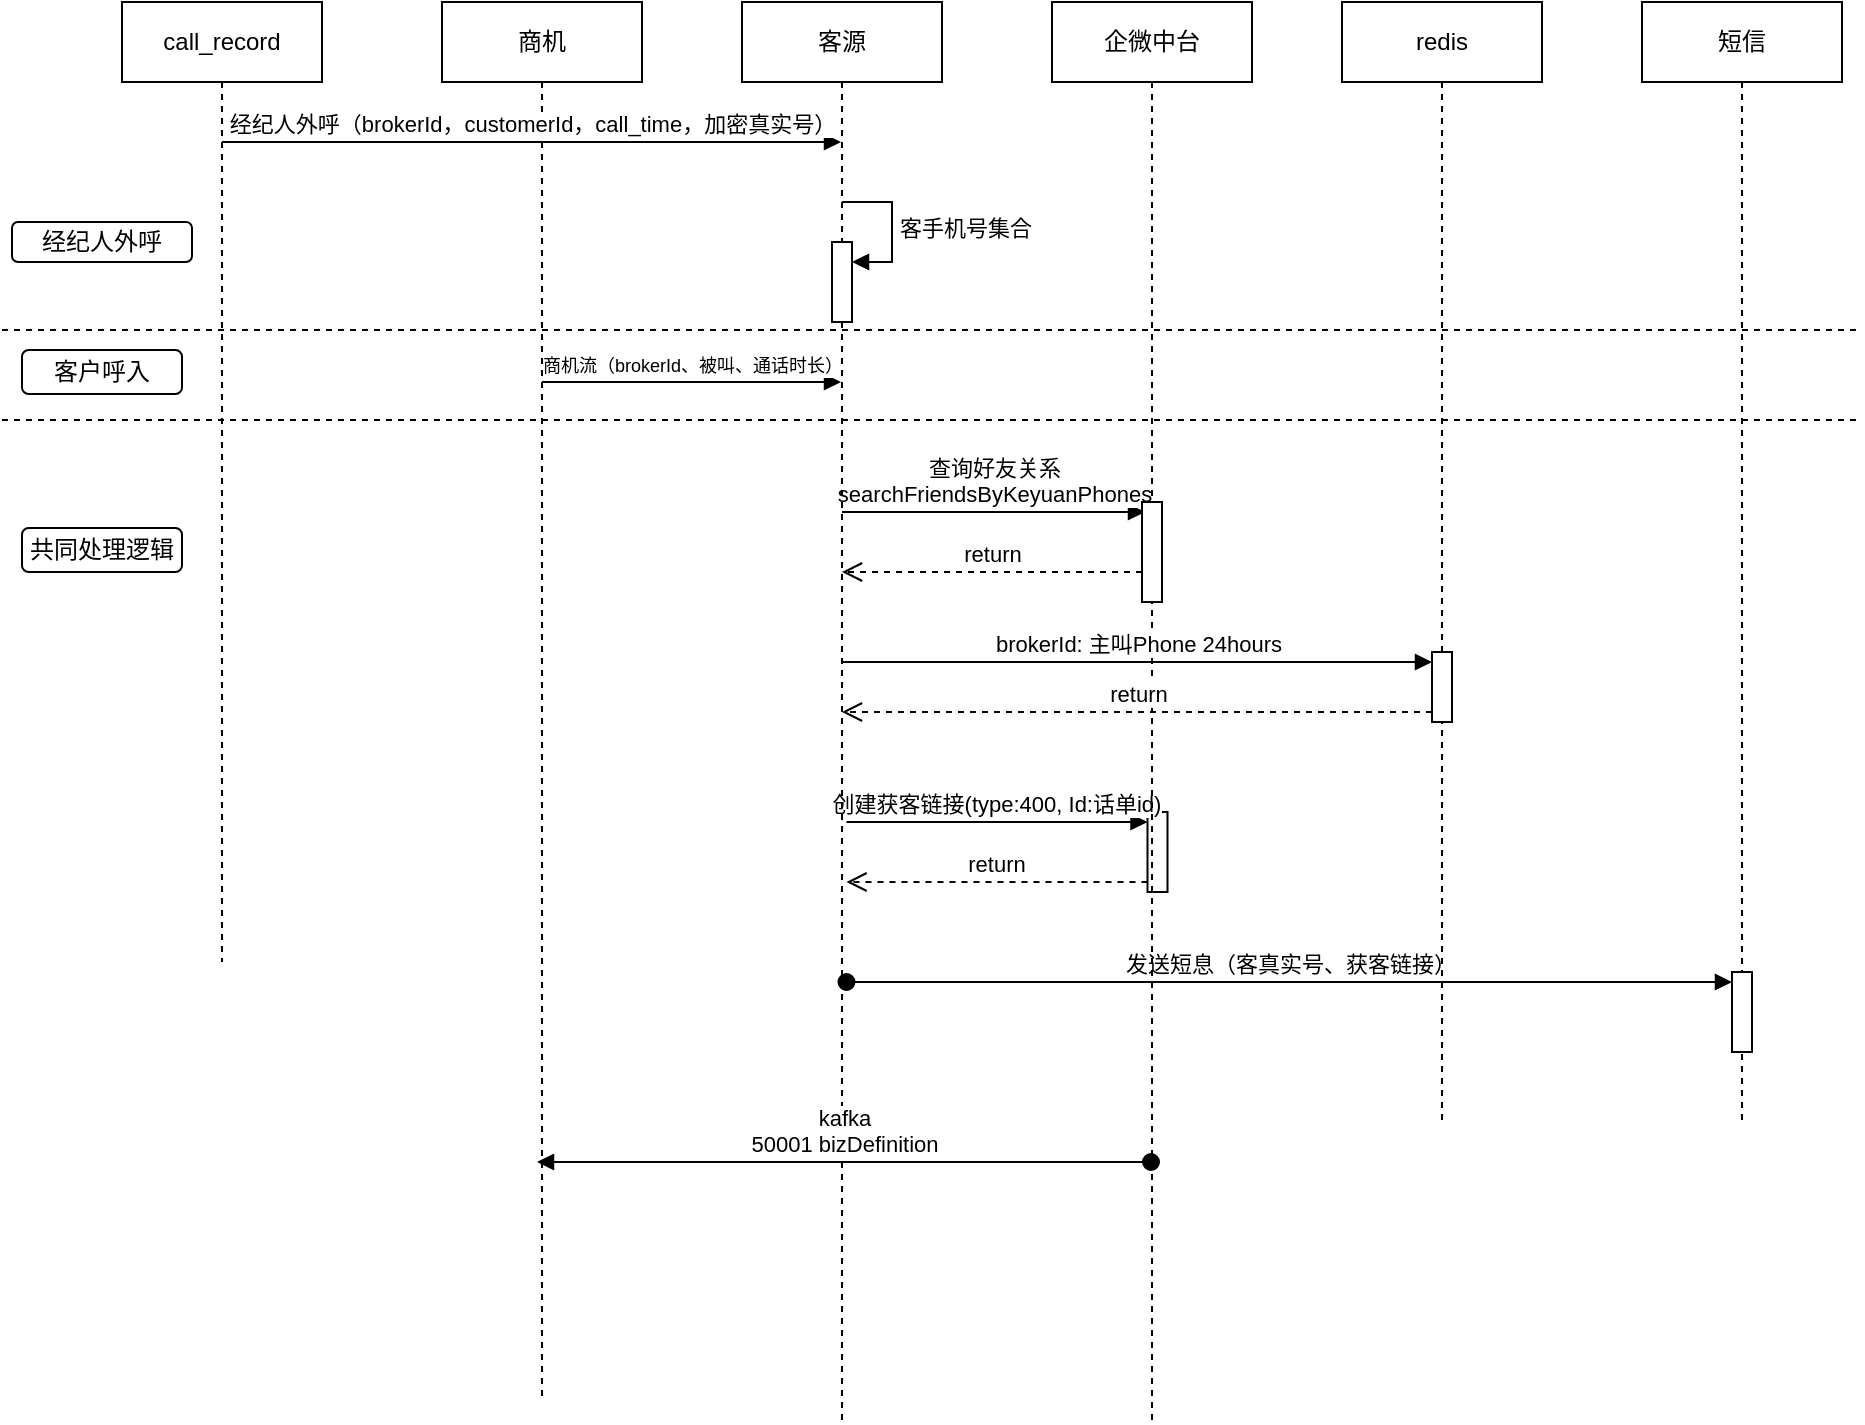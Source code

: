 <mxfile version="24.3.1" type="github">
  <diagram name="Page-1" id="2YBvvXClWsGukQMizWep">
    <mxGraphModel dx="1900" dy="570" grid="1" gridSize="10" guides="1" tooltips="1" connect="1" arrows="1" fold="1" page="1" pageScale="1" pageWidth="850" pageHeight="1100" math="0" shadow="0">
      <root>
        <mxCell id="0" />
        <mxCell id="1" parent="0" />
        <mxCell id="aM9ryv3xv72pqoxQDRHE-7" value="商机流（brokerId、被叫、通话时长）" style="html=1;verticalAlign=bottom;endArrow=block;edgeStyle=elbowEdgeStyle;elbow=vertical;curved=0;rounded=0;fontSize=9;" parent="1" source="aM9ryv3xv72pqoxQDRHE-1" target="aM9ryv3xv72pqoxQDRHE-5" edge="1">
          <mxGeometry relative="1" as="geometry">
            <mxPoint x="95" y="230" as="sourcePoint" />
            <Array as="points">
              <mxPoint x="180" y="230" />
            </Array>
            <mxPoint as="offset" />
          </mxGeometry>
        </mxCell>
        <mxCell id="bJmZbHxydeo-3XwCCwxk-5" value="查询好友关系&lt;div&gt;searchFriendsByKeyuanPhones&lt;/div&gt;" style="html=1;verticalAlign=bottom;endArrow=block;curved=0;rounded=0;" edge="1" parent="1" source="aM9ryv3xv72pqoxQDRHE-5">
          <mxGeometry width="80" relative="1" as="geometry">
            <mxPoint x="277" y="295" as="sourcePoint" />
            <mxPoint x="421.5" y="295" as="targetPoint" />
          </mxGeometry>
        </mxCell>
        <mxCell id="bJmZbHxydeo-3XwCCwxk-6" value="return" style="html=1;verticalAlign=bottom;endArrow=open;dashed=1;endSize=8;edgeStyle=elbowEdgeStyle;elbow=vertical;curved=0;rounded=0;" edge="1" parent="1" target="aM9ryv3xv72pqoxQDRHE-5">
          <mxGeometry relative="1" as="geometry">
            <mxPoint x="280" y="325" as="targetPoint" />
            <Array as="points">
              <mxPoint x="375" y="325" />
            </Array>
            <mxPoint x="420" y="325" as="sourcePoint" />
          </mxGeometry>
        </mxCell>
        <mxCell id="bJmZbHxydeo-3XwCCwxk-12" value="" style="html=1;points=[];perimeter=orthogonalPerimeter;outlineConnect=0;targetShapes=umlLifeline;portConstraint=eastwest;newEdgeStyle={&quot;edgeStyle&quot;:&quot;elbowEdgeStyle&quot;,&quot;elbow&quot;:&quot;vertical&quot;,&quot;curved&quot;:0,&quot;rounded&quot;:0};" vertex="1" parent="1">
          <mxGeometry x="430" y="275" height="50" as="geometry" />
        </mxCell>
        <mxCell id="bJmZbHxydeo-3XwCCwxk-14" value="" style="html=1;points=[[0,0,0,0,5],[0,1,0,0,-5],[1,0,0,0,5],[1,1,0,0,-5]];perimeter=orthogonalPerimeter;outlineConnect=0;targetShapes=umlLifeline;portConstraint=eastwest;newEdgeStyle={&quot;curved&quot;:0,&quot;rounded&quot;:0};" vertex="1" parent="1">
          <mxGeometry x="422.75" y="445" width="10" height="40" as="geometry" />
        </mxCell>
        <mxCell id="bJmZbHxydeo-3XwCCwxk-15" value="&lt;div&gt;创建获客链接(type:400, Id:话单id)&lt;/div&gt;" style="html=1;verticalAlign=bottom;endArrow=block;curved=0;rounded=0;entryX=0;entryY=0;entryDx=0;entryDy=5;" edge="1" target="bJmZbHxydeo-3XwCCwxk-14" parent="1">
          <mxGeometry x="-0.003" relative="1" as="geometry">
            <mxPoint x="272.25" y="450" as="sourcePoint" />
            <mxPoint as="offset" />
          </mxGeometry>
        </mxCell>
        <mxCell id="bJmZbHxydeo-3XwCCwxk-16" value="return" style="html=1;verticalAlign=bottom;endArrow=open;dashed=1;endSize=8;curved=0;rounded=0;exitX=0;exitY=1;exitDx=0;exitDy=-5;" edge="1" source="bJmZbHxydeo-3XwCCwxk-14" parent="1">
          <mxGeometry relative="1" as="geometry">
            <mxPoint x="272.25" y="480" as="targetPoint" />
          </mxGeometry>
        </mxCell>
        <mxCell id="bJmZbHxydeo-3XwCCwxk-18" value="发送短息（客真实号、获客链接）" style="html=1;verticalAlign=bottom;startArrow=oval;endArrow=block;startSize=8;curved=0;rounded=0;entryX=0;entryY=0;entryDx=0;entryDy=5;" edge="1" target="bJmZbHxydeo-3XwCCwxk-17" parent="1">
          <mxGeometry relative="1" as="geometry">
            <mxPoint x="272.25" y="530" as="sourcePoint" />
          </mxGeometry>
        </mxCell>
        <mxCell id="aM9ryv3xv72pqoxQDRHE-1" value="商机" style="shape=umlLifeline;perimeter=lifelinePerimeter;whiteSpace=wrap;html=1;container=0;dropTarget=0;collapsible=0;recursiveResize=0;outlineConnect=0;portConstraint=eastwest;newEdgeStyle={&quot;edgeStyle&quot;:&quot;elbowEdgeStyle&quot;,&quot;elbow&quot;:&quot;vertical&quot;,&quot;curved&quot;:0,&quot;rounded&quot;:0};" parent="1" vertex="1">
          <mxGeometry x="70" y="40" width="100" height="700" as="geometry" />
        </mxCell>
        <mxCell id="aM9ryv3xv72pqoxQDRHE-5" value="客源" style="shape=umlLifeline;perimeter=lifelinePerimeter;whiteSpace=wrap;html=1;container=0;dropTarget=0;collapsible=0;recursiveResize=0;outlineConnect=0;portConstraint=eastwest;newEdgeStyle={&quot;edgeStyle&quot;:&quot;elbowEdgeStyle&quot;,&quot;elbow&quot;:&quot;vertical&quot;,&quot;curved&quot;:0,&quot;rounded&quot;:0};" parent="1" vertex="1">
          <mxGeometry x="220" y="40" width="100" height="710" as="geometry" />
        </mxCell>
        <mxCell id="bJmZbHxydeo-3XwCCwxk-28" value="" style="html=1;points=[[0,0,0,0,5],[0,1,0,0,-5],[1,0,0,0,5],[1,1,0,0,-5]];perimeter=orthogonalPerimeter;outlineConnect=0;targetShapes=umlLifeline;portConstraint=eastwest;newEdgeStyle={&quot;curved&quot;:0,&quot;rounded&quot;:0};" vertex="1" parent="aM9ryv3xv72pqoxQDRHE-5">
          <mxGeometry x="45" y="120" width="10" height="40" as="geometry" />
        </mxCell>
        <mxCell id="bJmZbHxydeo-3XwCCwxk-29" value="客手机号集合" style="html=1;align=left;spacingLeft=2;endArrow=block;rounded=0;edgeStyle=orthogonalEdgeStyle;curved=0;rounded=0;" edge="1" target="bJmZbHxydeo-3XwCCwxk-28" parent="aM9ryv3xv72pqoxQDRHE-5">
          <mxGeometry relative="1" as="geometry">
            <mxPoint x="50" y="100" as="sourcePoint" />
            <Array as="points">
              <mxPoint x="75" y="130" />
            </Array>
          </mxGeometry>
        </mxCell>
        <mxCell id="bJmZbHxydeo-3XwCCwxk-3" value="企微中台" style="shape=umlLifeline;perimeter=lifelinePerimeter;whiteSpace=wrap;html=1;container=0;dropTarget=0;collapsible=0;recursiveResize=0;outlineConnect=0;portConstraint=eastwest;newEdgeStyle={&quot;edgeStyle&quot;:&quot;elbowEdgeStyle&quot;,&quot;elbow&quot;:&quot;vertical&quot;,&quot;curved&quot;:0,&quot;rounded&quot;:0};" vertex="1" parent="1">
          <mxGeometry x="375" y="40" width="100" height="710" as="geometry" />
        </mxCell>
        <mxCell id="bJmZbHxydeo-3XwCCwxk-4" value="" style="html=1;points=[];perimeter=orthogonalPerimeter;outlineConnect=0;targetShapes=umlLifeline;portConstraint=eastwest;newEdgeStyle={&quot;edgeStyle&quot;:&quot;elbowEdgeStyle&quot;,&quot;elbow&quot;:&quot;vertical&quot;,&quot;curved&quot;:0,&quot;rounded&quot;:0};" vertex="1" parent="bJmZbHxydeo-3XwCCwxk-3">
          <mxGeometry x="45" y="250" width="10" height="50" as="geometry" />
        </mxCell>
        <mxCell id="bJmZbHxydeo-3XwCCwxk-10" value="短信" style="shape=umlLifeline;perimeter=lifelinePerimeter;whiteSpace=wrap;html=1;container=0;dropTarget=0;collapsible=0;recursiveResize=0;outlineConnect=0;portConstraint=eastwest;newEdgeStyle={&quot;edgeStyle&quot;:&quot;elbowEdgeStyle&quot;,&quot;elbow&quot;:&quot;vertical&quot;,&quot;curved&quot;:0,&quot;rounded&quot;:0};" vertex="1" parent="1">
          <mxGeometry x="670" y="40" width="100" height="560" as="geometry" />
        </mxCell>
        <mxCell id="bJmZbHxydeo-3XwCCwxk-17" value="" style="html=1;points=[[0,0,0,0,5],[0,1,0,0,-5],[1,0,0,0,5],[1,1,0,0,-5]];perimeter=orthogonalPerimeter;outlineConnect=0;targetShapes=umlLifeline;portConstraint=eastwest;newEdgeStyle={&quot;curved&quot;:0,&quot;rounded&quot;:0};" vertex="1" parent="bJmZbHxydeo-3XwCCwxk-10">
          <mxGeometry x="45" y="485" width="10" height="40" as="geometry" />
        </mxCell>
        <mxCell id="bJmZbHxydeo-3XwCCwxk-20" value="redis" style="shape=umlLifeline;whiteSpace=wrap;html=1;container=0;dropTarget=0;collapsible=0;recursiveResize=0;outlineConnect=0;portConstraint=eastwest;newEdgeStyle={&quot;curved&quot;:0,&quot;rounded&quot;:0};points=[[0,0,0,0,5],[0,1,0,0,-5],[1,0,0,0,5],[1,1,0,0,-5]];perimeter=rectanglePerimeter;targetShapes=umlLifeline;participant=label;" vertex="1" parent="1">
          <mxGeometry x="520" y="40" width="100" height="560" as="geometry" />
        </mxCell>
        <mxCell id="bJmZbHxydeo-3XwCCwxk-22" value="" style="html=1;points=[[0,0,0,0,5],[0,1,0,0,-5],[1,0,0,0,5],[1,1,0,0,-5]];perimeter=orthogonalPerimeter;outlineConnect=0;targetShapes=umlLifeline;portConstraint=eastwest;newEdgeStyle={&quot;curved&quot;:0,&quot;rounded&quot;:0};" vertex="1" parent="bJmZbHxydeo-3XwCCwxk-20">
          <mxGeometry x="45" y="325" width="10" height="35" as="geometry" />
        </mxCell>
        <mxCell id="bJmZbHxydeo-3XwCCwxk-24" value="return" style="html=1;verticalAlign=bottom;endArrow=open;dashed=1;endSize=8;curved=0;rounded=0;exitX=0;exitY=1;exitDx=0;exitDy=-5;" edge="1" source="bJmZbHxydeo-3XwCCwxk-22" parent="1" target="aM9ryv3xv72pqoxQDRHE-5">
          <mxGeometry relative="1" as="geometry">
            <mxPoint x="269.5" y="390" as="targetPoint" />
          </mxGeometry>
        </mxCell>
        <mxCell id="bJmZbHxydeo-3XwCCwxk-23" value="brokerId: 主叫Phone 24hours" style="html=1;verticalAlign=bottom;endArrow=block;curved=0;rounded=0;entryX=0;entryY=0;entryDx=0;entryDy=5;" edge="1" target="bJmZbHxydeo-3XwCCwxk-22" parent="1">
          <mxGeometry relative="1" as="geometry">
            <mxPoint x="269.5" y="370" as="sourcePoint" />
          </mxGeometry>
        </mxCell>
        <mxCell id="bJmZbHxydeo-3XwCCwxk-26" value="call_record" style="shape=umlLifeline;perimeter=lifelinePerimeter;whiteSpace=wrap;html=1;container=0;dropTarget=0;collapsible=0;recursiveResize=0;outlineConnect=0;portConstraint=eastwest;newEdgeStyle={&quot;edgeStyle&quot;:&quot;elbowEdgeStyle&quot;,&quot;elbow&quot;:&quot;vertical&quot;,&quot;curved&quot;:0,&quot;rounded&quot;:0};" vertex="1" parent="1">
          <mxGeometry x="-90" y="40" width="100" height="480" as="geometry" />
        </mxCell>
        <mxCell id="bJmZbHxydeo-3XwCCwxk-27" value="经纪人外呼（brokerId，customerId，call_time，加密真实号）" style="html=1;verticalAlign=bottom;endArrow=block;edgeStyle=elbowEdgeStyle;elbow=horizontal;curved=0;rounded=0;" edge="1" parent="1" target="aM9ryv3xv72pqoxQDRHE-5">
          <mxGeometry x="0.002" relative="1" as="geometry">
            <mxPoint x="-40" y="110" as="sourcePoint" />
            <Array as="points">
              <mxPoint x="45" y="110" />
            </Array>
            <mxPoint x="130" y="110" as="targetPoint" />
            <mxPoint as="offset" />
          </mxGeometry>
        </mxCell>
        <mxCell id="bJmZbHxydeo-3XwCCwxk-30" value="" style="line;strokeWidth=1;fillColor=none;align=left;verticalAlign=middle;spacingTop=-1;spacingLeft=3;spacingRight=3;rotatable=0;labelPosition=right;points=[];portConstraint=eastwest;strokeColor=inherit;dashed=1;" vertex="1" parent="1">
          <mxGeometry x="-150" y="245" width="930" height="8" as="geometry" />
        </mxCell>
        <mxCell id="bJmZbHxydeo-3XwCCwxk-31" value="" style="line;strokeWidth=1;fillColor=none;align=left;verticalAlign=middle;spacingTop=-1;spacingLeft=3;spacingRight=3;rotatable=0;labelPosition=right;points=[];portConstraint=eastwest;strokeColor=inherit;dashed=1;" vertex="1" parent="1">
          <mxGeometry x="-150" y="200" width="930" height="8" as="geometry" />
        </mxCell>
        <mxCell id="bJmZbHxydeo-3XwCCwxk-32" value="经纪人外呼" style="rounded=1;whiteSpace=wrap;html=1;" vertex="1" parent="1">
          <mxGeometry x="-145" y="150" width="90" height="20" as="geometry" />
        </mxCell>
        <mxCell id="bJmZbHxydeo-3XwCCwxk-33" value="客户呼入" style="rounded=1;whiteSpace=wrap;html=1;" vertex="1" parent="1">
          <mxGeometry x="-140" y="214" width="80" height="22" as="geometry" />
        </mxCell>
        <mxCell id="bJmZbHxydeo-3XwCCwxk-34" value="共同处理逻辑" style="rounded=1;whiteSpace=wrap;html=1;" vertex="1" parent="1">
          <mxGeometry x="-140" y="303" width="80" height="22" as="geometry" />
        </mxCell>
        <mxCell id="bJmZbHxydeo-3XwCCwxk-36" value="&lt;div&gt;kafka&lt;/div&gt;50001 bizDefinition" style="html=1;verticalAlign=bottom;startArrow=oval;endArrow=block;startSize=8;curved=0;rounded=0;" edge="1" parent="1" source="bJmZbHxydeo-3XwCCwxk-3">
          <mxGeometry relative="1" as="geometry">
            <mxPoint x="422.5" y="620" as="sourcePoint" />
            <mxPoint x="117.5" y="620" as="targetPoint" />
          </mxGeometry>
        </mxCell>
      </root>
    </mxGraphModel>
  </diagram>
</mxfile>
